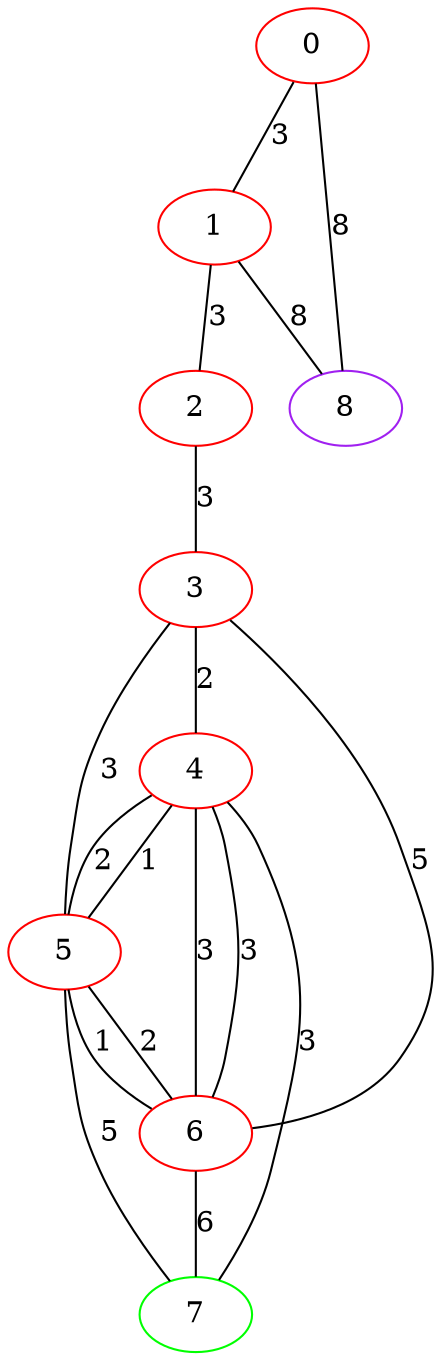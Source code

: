 graph "" {
0 [color=red, weight=1];
1 [color=red, weight=1];
2 [color=red, weight=1];
3 [color=red, weight=1];
4 [color=red, weight=1];
5 [color=red, weight=1];
6 [color=red, weight=1];
7 [color=green, weight=2];
8 [color=purple, weight=4];
0 -- 8  [key=0, label=8];
0 -- 1  [key=0, label=3];
1 -- 8  [key=0, label=8];
1 -- 2  [key=0, label=3];
2 -- 3  [key=0, label=3];
3 -- 4  [key=0, label=2];
3 -- 5  [key=0, label=3];
3 -- 6  [key=0, label=5];
4 -- 5  [key=0, label=1];
4 -- 5  [key=1, label=2];
4 -- 6  [key=0, label=3];
4 -- 6  [key=1, label=3];
4 -- 7  [key=0, label=3];
5 -- 6  [key=0, label=2];
5 -- 6  [key=1, label=1];
5 -- 7  [key=0, label=5];
6 -- 7  [key=0, label=6];
}
